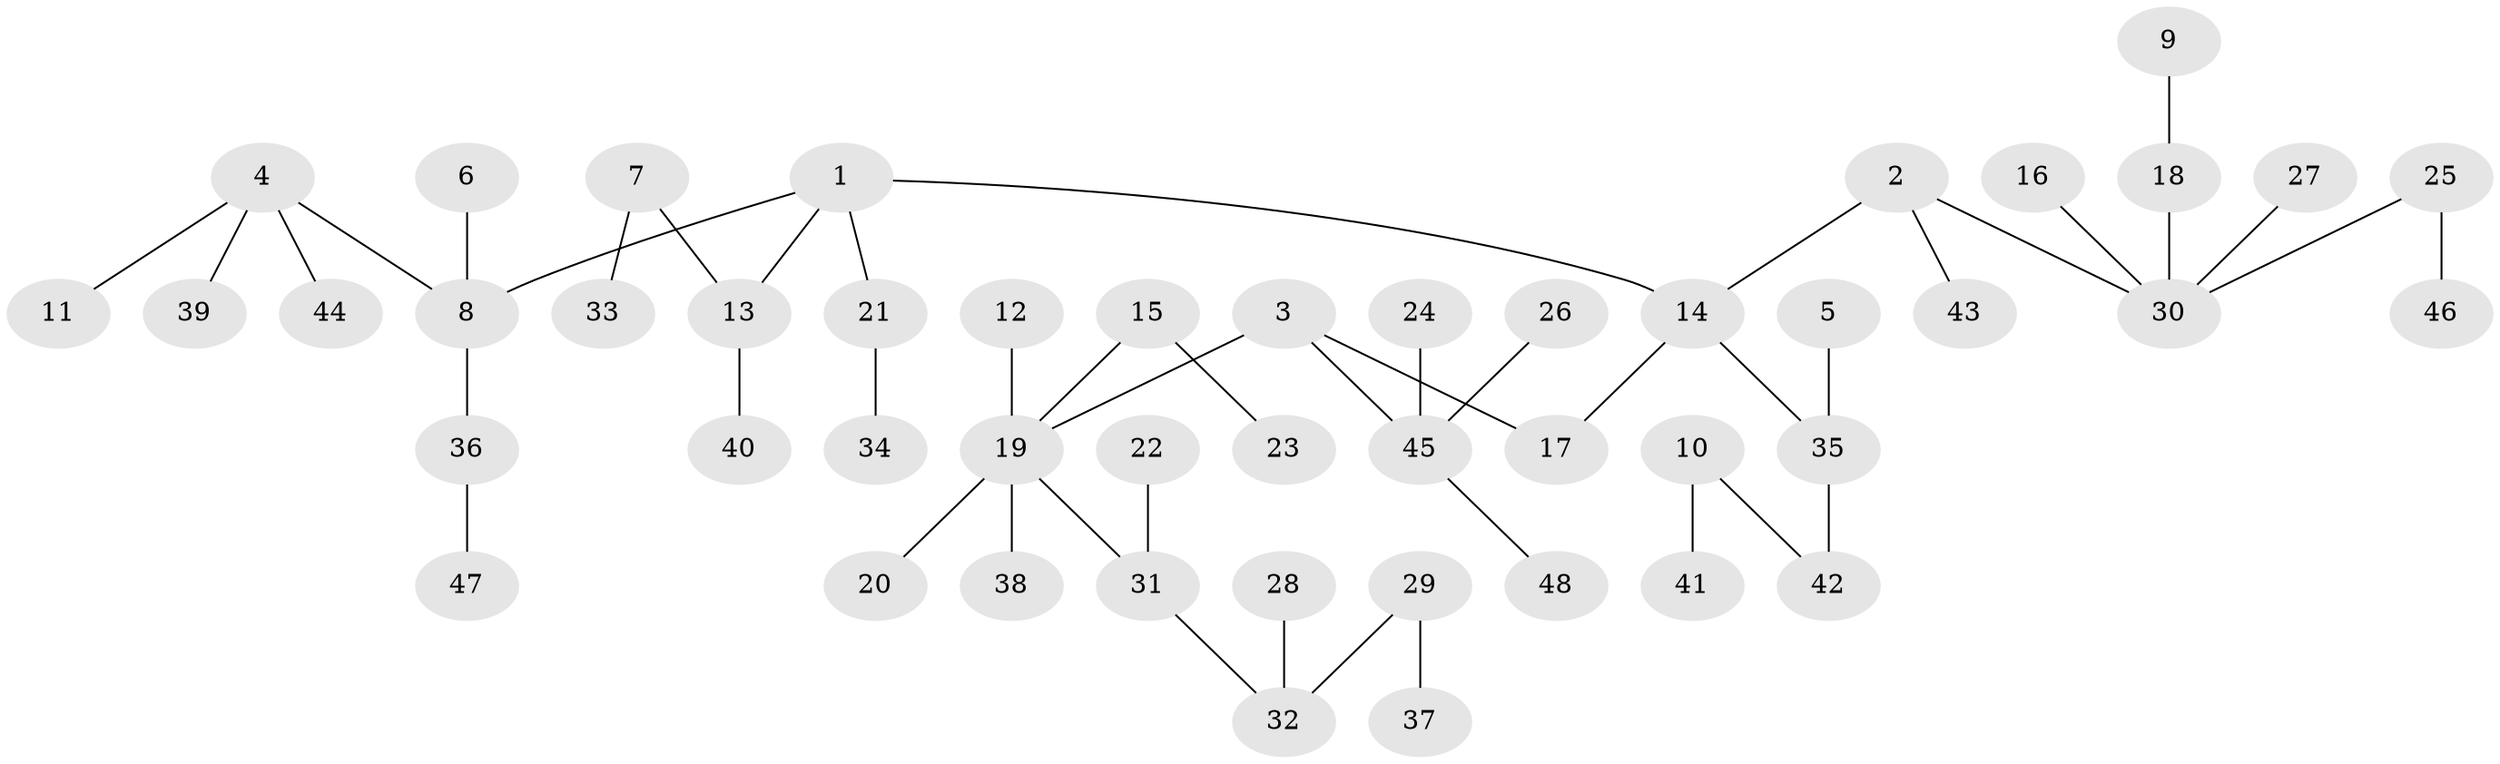 // original degree distribution, {4: 0.06493506493506493, 3: 0.1038961038961039, 5: 0.05194805194805195, 2: 0.22077922077922077, 6: 0.012987012987012988, 1: 0.5324675324675324, 7: 0.012987012987012988}
// Generated by graph-tools (version 1.1) at 2025/37/03/04/25 23:37:27]
// undirected, 48 vertices, 47 edges
graph export_dot {
  node [color=gray90,style=filled];
  1;
  2;
  3;
  4;
  5;
  6;
  7;
  8;
  9;
  10;
  11;
  12;
  13;
  14;
  15;
  16;
  17;
  18;
  19;
  20;
  21;
  22;
  23;
  24;
  25;
  26;
  27;
  28;
  29;
  30;
  31;
  32;
  33;
  34;
  35;
  36;
  37;
  38;
  39;
  40;
  41;
  42;
  43;
  44;
  45;
  46;
  47;
  48;
  1 -- 8 [weight=1.0];
  1 -- 13 [weight=1.0];
  1 -- 14 [weight=1.0];
  1 -- 21 [weight=1.0];
  2 -- 14 [weight=1.0];
  2 -- 30 [weight=1.0];
  2 -- 43 [weight=1.0];
  3 -- 17 [weight=1.0];
  3 -- 19 [weight=1.0];
  3 -- 45 [weight=1.0];
  4 -- 8 [weight=1.0];
  4 -- 11 [weight=1.0];
  4 -- 39 [weight=1.0];
  4 -- 44 [weight=1.0];
  5 -- 35 [weight=1.0];
  6 -- 8 [weight=1.0];
  7 -- 13 [weight=1.0];
  7 -- 33 [weight=1.0];
  8 -- 36 [weight=1.0];
  9 -- 18 [weight=1.0];
  10 -- 41 [weight=1.0];
  10 -- 42 [weight=1.0];
  12 -- 19 [weight=1.0];
  13 -- 40 [weight=1.0];
  14 -- 17 [weight=1.0];
  14 -- 35 [weight=1.0];
  15 -- 19 [weight=1.0];
  15 -- 23 [weight=1.0];
  16 -- 30 [weight=1.0];
  18 -- 30 [weight=1.0];
  19 -- 20 [weight=1.0];
  19 -- 31 [weight=1.0];
  19 -- 38 [weight=1.0];
  21 -- 34 [weight=1.0];
  22 -- 31 [weight=1.0];
  24 -- 45 [weight=1.0];
  25 -- 30 [weight=1.0];
  25 -- 46 [weight=1.0];
  26 -- 45 [weight=1.0];
  27 -- 30 [weight=1.0];
  28 -- 32 [weight=1.0];
  29 -- 32 [weight=1.0];
  29 -- 37 [weight=1.0];
  31 -- 32 [weight=1.0];
  35 -- 42 [weight=1.0];
  36 -- 47 [weight=1.0];
  45 -- 48 [weight=1.0];
}
